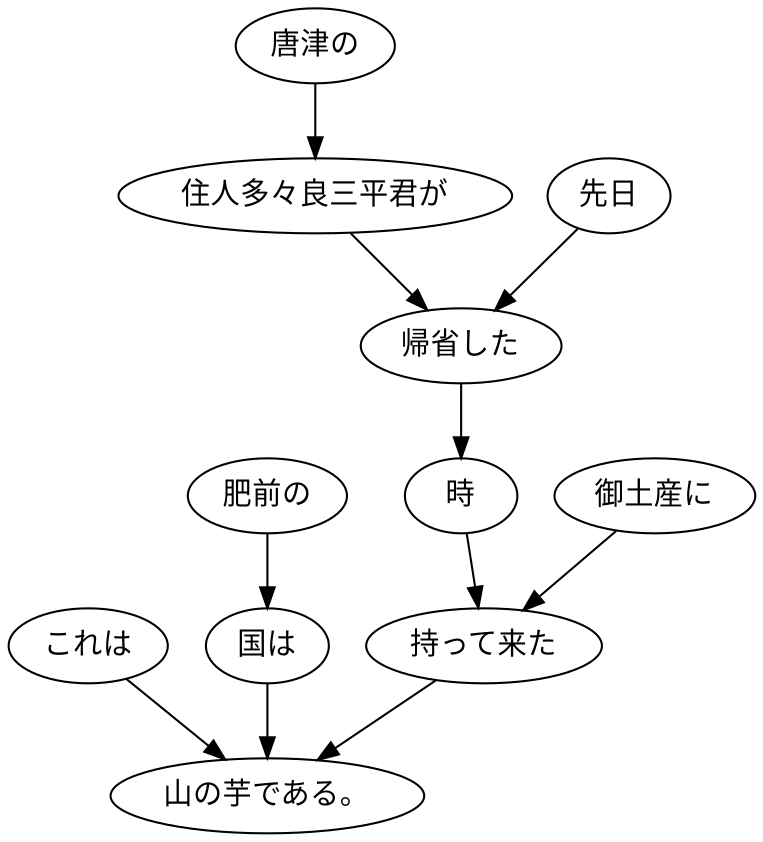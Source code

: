 digraph graph2835 {
	node0 [label="これは"];
	node1 [label="肥前の"];
	node2 [label="国は"];
	node3 [label="唐津の"];
	node4 [label="住人多々良三平君が"];
	node5 [label="先日"];
	node6 [label="帰省した"];
	node7 [label="時"];
	node8 [label="御土産に"];
	node9 [label="持って来た"];
	node10 [label="山の芋である。"];
	node0 -> node10;
	node1 -> node2;
	node2 -> node10;
	node3 -> node4;
	node4 -> node6;
	node5 -> node6;
	node6 -> node7;
	node7 -> node9;
	node8 -> node9;
	node9 -> node10;
}
